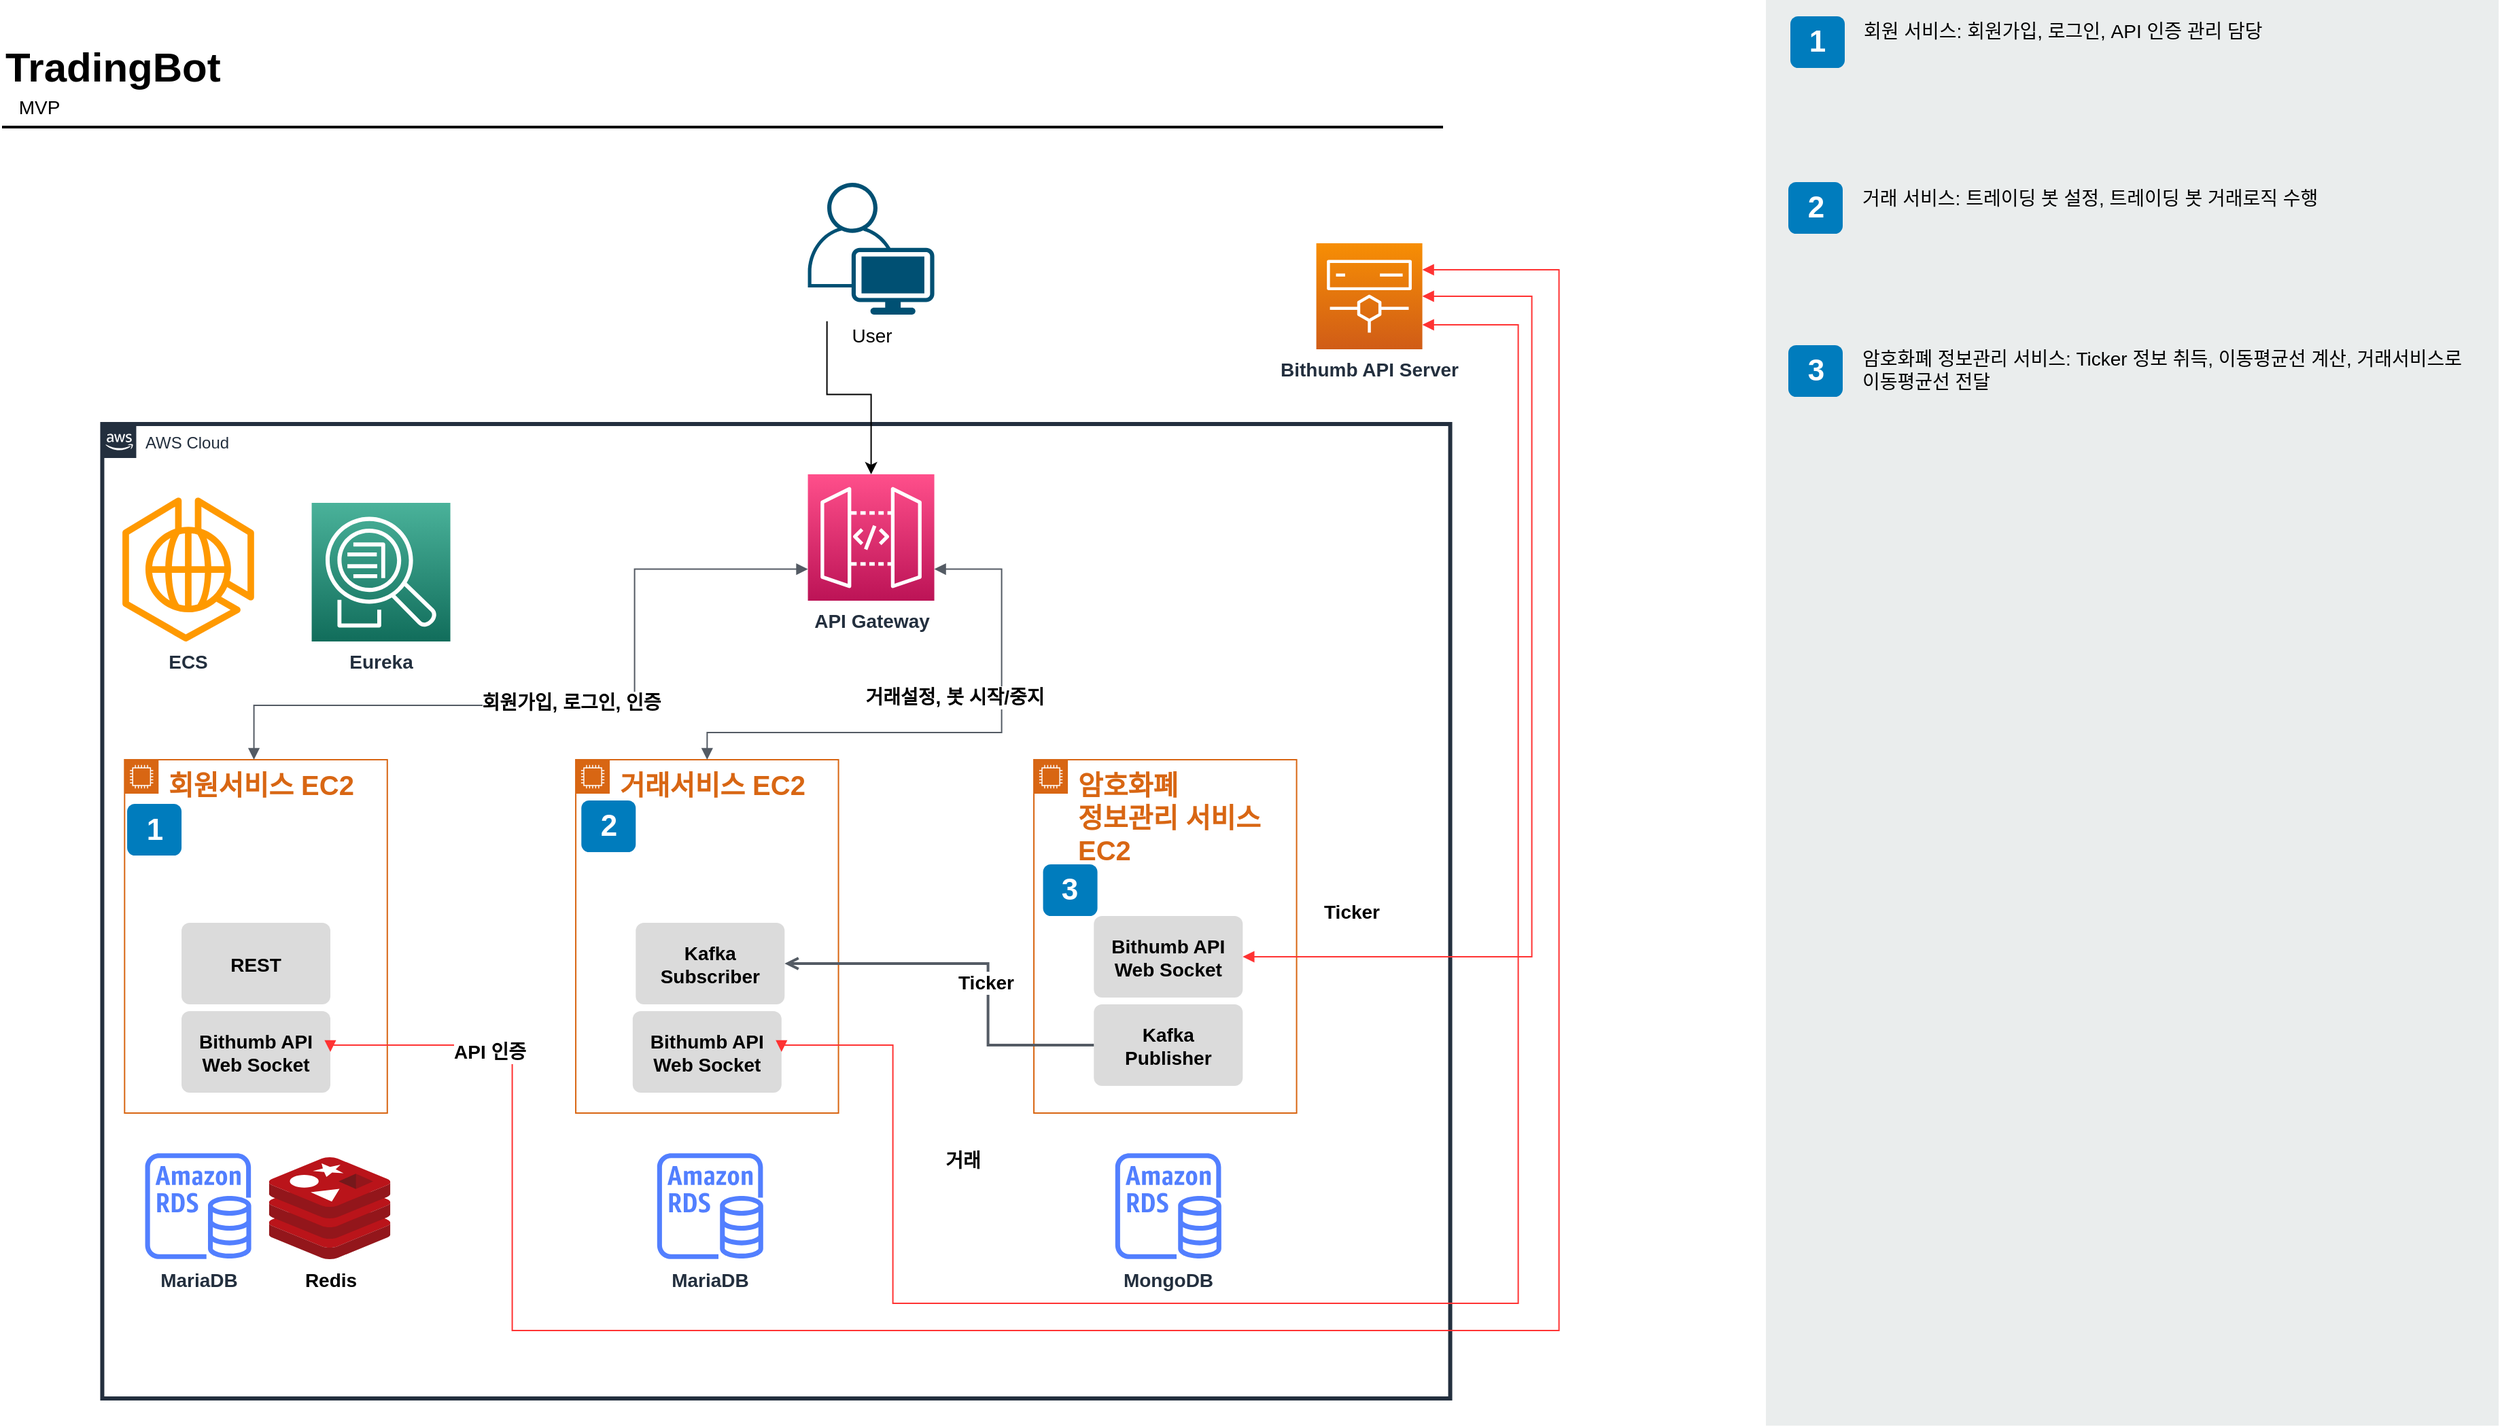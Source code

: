 <mxfile version="15.2.7" type="github">
  <diagram id="Ht1M8jgEwFfnCIfOTk4-" name="Page-1">
    <mxGraphModel dx="1730" dy="912" grid="1" gridSize="10" guides="1" tooltips="1" connect="1" arrows="1" fold="1" page="1" pageScale="1" pageWidth="1169" pageHeight="827" math="0" shadow="0">
      <root>
        <mxCell id="0" />
        <mxCell id="1" parent="0" />
        <mxCell id="lZyyrw_v1k-XXsasgZWi-5" value="&lt;font style=&quot;font-size: 20px;&quot;&gt;거래서비스 EC2&amp;nbsp;&lt;/font&gt;" style="points=[[0,0],[0.25,0],[0.5,0],[0.75,0],[1,0],[1,0.25],[1,0.5],[1,0.75],[1,1],[0.75,1],[0.5,1],[0.25,1],[0,1],[0,0.75],[0,0.5],[0,0.25]];outlineConnect=0;gradientColor=none;html=1;whiteSpace=wrap;fontSize=20;fontStyle=1;shape=mxgraph.aws4.group;grIcon=mxgraph.aws4.group_ec2_instance_contents;strokeColor=#D86613;fillColor=none;verticalAlign=top;align=left;spacingLeft=30;fontColor=#D86613;dashed=0;" vertex="1" parent="1">
          <mxGeometry x="474.53" y="610" width="193.25" height="260" as="geometry" />
        </mxCell>
        <mxCell id="lZyyrw_v1k-XXsasgZWi-48" value="AWS Cloud" style="points=[[0,0],[0.25,0],[0.5,0],[0.75,0],[1,0],[1,0.25],[1,0.5],[1,0.75],[1,1],[0.75,1],[0.5,1],[0.25,1],[0,1],[0,0.75],[0,0.5],[0,0.25]];outlineConnect=0;gradientColor=none;html=1;whiteSpace=wrap;fontSize=12;fontStyle=0;shape=mxgraph.aws4.group;grIcon=mxgraph.aws4.group_aws_cloud_alt;strokeColor=#232F3E;fillColor=none;verticalAlign=top;align=left;spacingLeft=30;fontColor=#232F3E;dashed=0;strokeWidth=3;" vertex="1" parent="1">
          <mxGeometry x="126.23" y="363" width="991.55" height="717" as="geometry" />
        </mxCell>
        <mxCell id="-QjtrjUzRDEMRZ5MF8oH-27" value="2" style="rounded=1;whiteSpace=wrap;html=1;fillColor=#007CBD;strokeColor=none;fontColor=#FFFFFF;fontStyle=1;fontSize=22;" parent="1" vertex="1">
          <mxGeometry x="478.65" y="640" width="40" height="38" as="geometry" />
        </mxCell>
        <mxCell id="-QjtrjUzRDEMRZ5MF8oH-47" value="TradingBot" style="text;html=1;resizable=0;points=[];autosize=1;align=left;verticalAlign=top;spacingTop=-4;fontSize=30;fontStyle=1" parent="1" vertex="1">
          <mxGeometry x="52.5" y="80" width="170" height="40" as="geometry" />
        </mxCell>
        <mxCell id="SCVMTBWpLvtzJIhz15lM-1" value="" style="line;strokeWidth=2;html=1;fontSize=14;" parent="1" vertex="1">
          <mxGeometry x="52.5" y="139.5" width="1060" height="10" as="geometry" />
        </mxCell>
        <mxCell id="7OVz4w7n9kzEPWy-4BBC-3" value="" style="rounded=0;whiteSpace=wrap;html=1;fillColor=#EAEDED;fontSize=22;fontColor=#FFFFFF;strokeColor=none;labelBackgroundColor=none;" parent="1" vertex="1">
          <mxGeometry x="1350" y="51" width="539" height="1049" as="geometry" />
        </mxCell>
        <mxCell id="7OVz4w7n9kzEPWy-4BBC-4" value="1" style="rounded=1;whiteSpace=wrap;html=1;fillColor=#007CBD;strokeColor=none;fontColor=#FFFFFF;fontStyle=1;fontSize=22;labelBackgroundColor=none;" parent="1" vertex="1">
          <mxGeometry x="1368" y="63" width="40" height="38" as="geometry" />
        </mxCell>
        <mxCell id="7OVz4w7n9kzEPWy-4BBC-5" value="2" style="rounded=1;whiteSpace=wrap;html=1;fillColor=#007CBD;strokeColor=none;fontColor=#FFFFFF;fontStyle=1;fontSize=22;labelBackgroundColor=none;" parent="1" vertex="1">
          <mxGeometry x="1366.5" y="185" width="40" height="38" as="geometry" />
        </mxCell>
        <mxCell id="7OVz4w7n9kzEPWy-4BBC-6" value="3" style="rounded=1;whiteSpace=wrap;html=1;fillColor=#007CBD;strokeColor=none;fontColor=#FFFFFF;fontStyle=1;fontSize=22;labelBackgroundColor=none;" parent="1" vertex="1">
          <mxGeometry x="1366.5" y="305" width="40" height="38" as="geometry" />
        </mxCell>
        <mxCell id="7OVz4w7n9kzEPWy-4BBC-13" value="&lt;span&gt;회원 서비스: 회원가입, 로그인, API 인증 관리 담당&lt;/span&gt;" style="text;html=1;align=left;verticalAlign=top;spacingTop=-4;fontSize=14;labelBackgroundColor=none;whiteSpace=wrap;" parent="1" vertex="1">
          <mxGeometry x="1419.5" y="62.5" width="449" height="118" as="geometry" />
        </mxCell>
        <mxCell id="7OVz4w7n9kzEPWy-4BBC-14" value="&lt;span&gt;거래 서비스: 트레이딩 봇 설정, 트레이딩 봇 거래로직 수행&lt;/span&gt;" style="text;html=1;align=left;verticalAlign=top;spacingTop=-4;fontSize=14;labelBackgroundColor=none;whiteSpace=wrap;" parent="1" vertex="1">
          <mxGeometry x="1418.5" y="185.5" width="450" height="115" as="geometry" />
        </mxCell>
        <mxCell id="7OVz4w7n9kzEPWy-4BBC-15" value="&lt;span&gt;암호화폐 정보관리 서비스: Ticker 정보 취득, 이동평균선 계산, 거래서비스로 이동평균선 전달&lt;/span&gt;" style="text;html=1;align=left;verticalAlign=top;spacingTop=-4;fontSize=14;labelBackgroundColor=none;whiteSpace=wrap;" parent="1" vertex="1">
          <mxGeometry x="1418.5" y="303.5" width="450" height="117" as="geometry" />
        </mxCell>
        <mxCell id="lZyyrw_v1k-XXsasgZWi-6" value="MariaDB" style="sketch=0;outlineConnect=0;fontColor=#232F3E;gradientColor=none;fillColor=#527FFF;strokeColor=none;dashed=0;verticalLabelPosition=bottom;verticalAlign=top;align=center;html=1;fontSize=14;fontStyle=1;aspect=fixed;pointerEvents=1;shape=mxgraph.aws4.rds_instance;" vertex="1" parent="1">
          <mxGeometry x="534.4" y="899.5" width="78" height="78" as="geometry" />
        </mxCell>
        <mxCell id="lZyyrw_v1k-XXsasgZWi-8" value="Bithumb API&#xa;Web Socket" style="rounded=1;arcSize=10;strokeColor=none;fillColor=#DBDBDB;gradientColor=none;fontStyle=1;fontSize=14;" vertex="1" parent="1">
          <mxGeometry x="516.4" y="795" width="109.5" height="60" as="geometry" />
        </mxCell>
        <mxCell id="lZyyrw_v1k-XXsasgZWi-13" value="Kafka&#xa;Subscriber" style="rounded=1;arcSize=10;strokeColor=none;fillColor=#DBDBDB;gradientColor=none;fontStyle=1;fontSize=14;" vertex="1" parent="1">
          <mxGeometry x="518.65" y="730" width="109.5" height="60" as="geometry" />
        </mxCell>
        <mxCell id="lZyyrw_v1k-XXsasgZWi-14" value="&lt;b&gt;&lt;font style=&quot;font-size: 14px&quot;&gt;ECS&lt;/font&gt;&lt;/b&gt;" style="sketch=0;outlineConnect=0;fontColor=#232F3E;gradientColor=none;fillColor=#FF9900;strokeColor=none;dashed=0;verticalLabelPosition=bottom;verticalAlign=top;align=center;html=1;fontSize=12;fontStyle=0;aspect=fixed;pointerEvents=1;shape=mxgraph.aws4.ecs_anywhere;" vertex="1" parent="1">
          <mxGeometry x="140.9" y="417" width="97.16" height="106" as="geometry" />
        </mxCell>
        <mxCell id="lZyyrw_v1k-XXsasgZWi-15" value="&lt;font style=&quot;font-size: 20px&quot;&gt;암호화폐&lt;br&gt;정보관리 서비스 EC2&amp;nbsp;&lt;/font&gt;" style="points=[[0,0],[0.25,0],[0.5,0],[0.75,0],[1,0],[1,0.25],[1,0.5],[1,0.75],[1,1],[0.75,1],[0.5,1],[0.25,1],[0,1],[0,0.75],[0,0.5],[0,0.25]];outlineConnect=0;gradientColor=none;html=1;whiteSpace=wrap;fontSize=20;fontStyle=1;shape=mxgraph.aws4.group;grIcon=mxgraph.aws4.group_ec2_instance_contents;strokeColor=#D86613;fillColor=none;verticalAlign=top;align=left;spacingLeft=30;fontColor=#D86613;dashed=0;" vertex="1" parent="1">
          <mxGeometry x="811.53" y="610" width="193.25" height="260" as="geometry" />
        </mxCell>
        <mxCell id="lZyyrw_v1k-XXsasgZWi-16" value="MongoDB" style="sketch=0;outlineConnect=0;fontColor=#232F3E;gradientColor=none;fillColor=#527FFF;strokeColor=none;dashed=0;verticalLabelPosition=bottom;verticalAlign=top;align=center;html=1;fontSize=14;fontStyle=1;aspect=fixed;pointerEvents=1;shape=mxgraph.aws4.rds_instance;" vertex="1" parent="1">
          <mxGeometry x="871.4" y="899.5" width="78" height="78" as="geometry" />
        </mxCell>
        <mxCell id="lZyyrw_v1k-XXsasgZWi-17" value="Bithumb API&#xa;Web Socket" style="rounded=1;arcSize=10;strokeColor=none;fillColor=#DBDBDB;gradientColor=none;fontStyle=1;fontSize=14;" vertex="1" parent="1">
          <mxGeometry x="855.65" y="725" width="109.5" height="60" as="geometry" />
        </mxCell>
        <mxCell id="lZyyrw_v1k-XXsasgZWi-18" value="Kafka&#xa;Publisher" style="rounded=1;arcSize=10;strokeColor=none;fillColor=#DBDBDB;gradientColor=none;fontStyle=1;fontSize=14;" vertex="1" parent="1">
          <mxGeometry x="855.65" y="790" width="109.5" height="60" as="geometry" />
        </mxCell>
        <mxCell id="lZyyrw_v1k-XXsasgZWi-19" value="" style="edgeStyle=orthogonalEdgeStyle;html=1;endArrow=open;elbow=vertical;startArrow=none;endFill=0;strokeColor=#545B64;rounded=0;fontSize=14;strokeWidth=2;exitX=0;exitY=0.5;exitDx=0;exitDy=0;fontStyle=0" edge="1" parent="1" source="lZyyrw_v1k-XXsasgZWi-18" target="lZyyrw_v1k-XXsasgZWi-13">
          <mxGeometry x="0.016" y="133" width="100" relative="1" as="geometry">
            <mxPoint x="711.28" y="480.0" as="sourcePoint" />
            <mxPoint x="981.28" y="480.0" as="targetPoint" />
            <mxPoint x="-1" as="offset" />
            <Array as="points">
              <mxPoint x="777.78" y="820" />
              <mxPoint x="777.78" y="760" />
            </Array>
          </mxGeometry>
        </mxCell>
        <mxCell id="lZyyrw_v1k-XXsasgZWi-25" value="Ticker" style="edgeLabel;html=1;align=center;verticalAlign=middle;resizable=0;points=[];fontSize=14;fontStyle=1" vertex="1" connectable="0" parent="lZyyrw_v1k-XXsasgZWi-19">
          <mxGeometry x="-0.133" y="2" relative="1" as="geometry">
            <mxPoint as="offset" />
          </mxGeometry>
        </mxCell>
        <mxCell id="lZyyrw_v1k-XXsasgZWi-21" value="Bithumb API Server" style="sketch=0;points=[[0,0,0],[0.25,0,0],[0.5,0,0],[0.75,0,0],[1,0,0],[0,1,0],[0.25,1,0],[0.5,1,0],[0.75,1,0],[1,1,0],[0,0.25,0],[0,0.5,0],[0,0.75,0],[1,0.25,0],[1,0.5,0],[1,0.75,0]];outlineConnect=0;fontColor=#232F3E;gradientColor=#F78E04;gradientDirection=north;fillColor=#D05C17;strokeColor=#ffffff;dashed=0;verticalLabelPosition=bottom;verticalAlign=top;align=center;html=1;fontSize=14;fontStyle=1;aspect=fixed;shape=mxgraph.aws4.resourceIcon;resIcon=mxgraph.aws4.elemental;" vertex="1" parent="1">
          <mxGeometry x="1019.28" y="230" width="78" height="78" as="geometry" />
        </mxCell>
        <mxCell id="lZyyrw_v1k-XXsasgZWi-23" value="" style="edgeStyle=orthogonalEdgeStyle;html=1;endArrow=block;elbow=vertical;startArrow=block;startFill=1;endFill=1;strokeColor=#FF3333;rounded=0;fontSize=14;entryX=1;entryY=0.5;entryDx=0;entryDy=0;entryPerimeter=0;exitX=1;exitY=0.5;exitDx=0;exitDy=0;" edge="1" parent="1" source="lZyyrw_v1k-XXsasgZWi-17" target="lZyyrw_v1k-XXsasgZWi-21">
          <mxGeometry width="100" relative="1" as="geometry">
            <mxPoint x="1067.78" y="610" as="sourcePoint" />
            <mxPoint x="1167.78" y="610" as="targetPoint" />
            <Array as="points">
              <mxPoint x="1177.78" y="755" />
              <mxPoint x="1177.78" y="269" />
            </Array>
          </mxGeometry>
        </mxCell>
        <mxCell id="lZyyrw_v1k-XXsasgZWi-29" value="Ticker" style="edgeLabel;html=1;align=center;verticalAlign=middle;resizable=0;points=[];fontSize=14;fontStyle=1" vertex="1" connectable="0" parent="lZyyrw_v1k-XXsasgZWi-23">
          <mxGeometry x="-0.057" y="4" relative="1" as="geometry">
            <mxPoint x="-129" y="122" as="offset" />
          </mxGeometry>
        </mxCell>
        <mxCell id="lZyyrw_v1k-XXsasgZWi-24" value="" style="edgeStyle=orthogonalEdgeStyle;html=1;endArrow=block;elbow=vertical;startArrow=block;startFill=1;endFill=1;strokeColor=#FF3333;rounded=0;fontSize=14;exitX=1;exitY=0.5;exitDx=0;exitDy=0;" edge="1" parent="1" source="lZyyrw_v1k-XXsasgZWi-8" target="lZyyrw_v1k-XXsasgZWi-21">
          <mxGeometry width="100" relative="1" as="geometry">
            <mxPoint x="972.9" y="732" as="sourcePoint" />
            <mxPoint x="1147.78" y="290" as="targetPoint" />
            <Array as="points">
              <mxPoint x="625.78" y="820" />
              <mxPoint x="707.78" y="820" />
              <mxPoint x="707.78" y="1010" />
              <mxPoint x="1167.78" y="1010" />
              <mxPoint x="1167.78" y="290" />
            </Array>
          </mxGeometry>
        </mxCell>
        <mxCell id="lZyyrw_v1k-XXsasgZWi-30" value="거래" style="edgeLabel;html=1;align=center;verticalAlign=middle;resizable=0;points=[];fontSize=14;fontStyle=1" vertex="1" connectable="0" parent="lZyyrw_v1k-XXsasgZWi-24">
          <mxGeometry x="-0.005" y="2" relative="1" as="geometry">
            <mxPoint x="-407" y="-82" as="offset" />
          </mxGeometry>
        </mxCell>
        <mxCell id="lZyyrw_v1k-XXsasgZWi-31" value="&lt;font style=&quot;font-size: 20px&quot;&gt;회원서비스 EC2&amp;nbsp;&lt;/font&gt;" style="points=[[0,0],[0.25,0],[0.5,0],[0.75,0],[1,0],[1,0.25],[1,0.5],[1,0.75],[1,1],[0.75,1],[0.5,1],[0.25,1],[0,1],[0,0.75],[0,0.5],[0,0.25]];outlineConnect=0;gradientColor=none;html=1;whiteSpace=wrap;fontSize=20;fontStyle=1;shape=mxgraph.aws4.group;grIcon=mxgraph.aws4.group_ec2_instance_contents;strokeColor=#D86613;fillColor=none;verticalAlign=top;align=left;spacingLeft=30;fontColor=#D86613;dashed=0;" vertex="1" parent="1">
          <mxGeometry x="142.65" y="610" width="193.25" height="260" as="geometry" />
        </mxCell>
        <mxCell id="lZyyrw_v1k-XXsasgZWi-32" value="MariaDB" style="sketch=0;outlineConnect=0;fontColor=#232F3E;gradientColor=none;fillColor=#527FFF;strokeColor=none;dashed=0;verticalLabelPosition=bottom;verticalAlign=top;align=center;html=1;fontSize=14;fontStyle=1;aspect=fixed;pointerEvents=1;shape=mxgraph.aws4.rds_instance;" vertex="1" parent="1">
          <mxGeometry x="157.78" y="899.5" width="78" height="78" as="geometry" />
        </mxCell>
        <mxCell id="lZyyrw_v1k-XXsasgZWi-33" value="Bithumb API&#xa;Web Socket" style="rounded=1;arcSize=10;strokeColor=none;fillColor=#DBDBDB;gradientColor=none;fontStyle=1;fontSize=14;" vertex="1" parent="1">
          <mxGeometry x="184.53" y="795" width="109.5" height="60" as="geometry" />
        </mxCell>
        <mxCell id="lZyyrw_v1k-XXsasgZWi-35" value="Redis" style="sketch=0;aspect=fixed;html=1;points=[];align=center;image;fontSize=14;image=img/lib/mscae/Cache_Redis_Product.svg;fontStyle=1" vertex="1" parent="1">
          <mxGeometry x="248.86" y="902.5" width="89.29" height="75" as="geometry" />
        </mxCell>
        <mxCell id="lZyyrw_v1k-XXsasgZWi-41" value="" style="edgeStyle=orthogonalEdgeStyle;html=1;endArrow=block;elbow=vertical;startArrow=block;startFill=1;endFill=1;strokeColor=#FF3333;rounded=0;fontSize=14;entryX=1;entryY=0.25;entryDx=0;entryDy=0;entryPerimeter=0;exitX=1;exitY=0.5;exitDx=0;exitDy=0;" edge="1" parent="1" source="lZyyrw_v1k-XXsasgZWi-33" target="lZyyrw_v1k-XXsasgZWi-21">
          <mxGeometry width="100" relative="1" as="geometry">
            <mxPoint x="304.28" y="777" as="sourcePoint" />
            <mxPoint x="732.66" y="564" as="targetPoint" />
            <Array as="points">
              <mxPoint x="427.78" y="820" />
              <mxPoint x="427.78" y="1030" />
              <mxPoint x="1197.78" y="1030" />
              <mxPoint x="1197.78" y="250" />
            </Array>
          </mxGeometry>
        </mxCell>
        <mxCell id="lZyyrw_v1k-XXsasgZWi-42" value="API 인증" style="edgeLabel;html=1;align=center;verticalAlign=middle;resizable=0;points=[];fontSize=14;fontStyle=1" vertex="1" connectable="0" parent="lZyyrw_v1k-XXsasgZWi-41">
          <mxGeometry x="-0.005" y="2" relative="1" as="geometry">
            <mxPoint x="-663" y="-203" as="offset" />
          </mxGeometry>
        </mxCell>
        <mxCell id="lZyyrw_v1k-XXsasgZWi-45" value="REST" style="rounded=1;arcSize=10;strokeColor=none;fillColor=#DBDBDB;gradientColor=none;fontStyle=1;fontSize=14;" vertex="1" parent="1">
          <mxGeometry x="184.53" y="730" width="109.5" height="60" as="geometry" />
        </mxCell>
        <mxCell id="lZyyrw_v1k-XXsasgZWi-46" value="&lt;font style=&quot;font-size: 14px&quot;&gt;&lt;b&gt;Eureka&lt;/b&gt;&lt;/font&gt;" style="sketch=0;points=[[0,0,0],[0.25,0,0],[0.5,0,0],[0.75,0,0],[1,0,0],[0,1,0],[0.25,1,0],[0.5,1,0],[0.75,1,0],[1,1,0],[0,0.25,0],[0,0.5,0],[0,0.75,0],[1,0.25,0],[1,0.5,0],[1,0.75,0]];outlineConnect=0;fontColor=#232F3E;gradientColor=#4AB29A;gradientDirection=north;fillColor=#116D5B;strokeColor=#ffffff;dashed=0;verticalLabelPosition=bottom;verticalAlign=top;align=center;html=1;fontSize=12;fontStyle=0;aspect=fixed;shape=mxgraph.aws4.resourceIcon;resIcon=mxgraph.aws4.application_discovery_service;" vertex="1" parent="1">
          <mxGeometry x="280.28" y="421" width="102" height="102" as="geometry" />
        </mxCell>
        <mxCell id="lZyyrw_v1k-XXsasgZWi-49" value="API Gateway" style="sketch=0;points=[[0,0,0],[0.25,0,0],[0.5,0,0],[0.75,0,0],[1,0,0],[0,1,0],[0.25,1,0],[0.5,1,0],[0.75,1,0],[1,1,0],[0,0.25,0],[0,0.5,0],[0,0.75,0],[1,0.25,0],[1,0.5,0],[1,0.75,0]];outlineConnect=0;fontColor=#232F3E;gradientColor=#FF4F8B;gradientDirection=north;fillColor=#BC1356;strokeColor=#ffffff;dashed=0;verticalLabelPosition=bottom;verticalAlign=top;align=center;html=1;fontSize=14;fontStyle=1;aspect=fixed;shape=mxgraph.aws4.resourceIcon;resIcon=mxgraph.aws4.api_gateway;" vertex="1" parent="1">
          <mxGeometry x="645.28" y="400" width="93" height="93" as="geometry" />
        </mxCell>
        <mxCell id="lZyyrw_v1k-XXsasgZWi-51" value="" style="edgeStyle=orthogonalEdgeStyle;html=1;endArrow=block;elbow=vertical;startArrow=block;startFill=1;endFill=1;strokeColor=#545B64;rounded=0;fontSize=14;entryX=0;entryY=0.75;entryDx=0;entryDy=0;entryPerimeter=0;" edge="1" parent="1" target="lZyyrw_v1k-XXsasgZWi-49">
          <mxGeometry width="100" relative="1" as="geometry">
            <mxPoint x="237.78" y="610" as="sourcePoint" />
            <mxPoint x="597.41" y="560" as="targetPoint" />
            <Array as="points">
              <mxPoint x="237.78" y="570" />
              <mxPoint x="517.78" y="570" />
              <mxPoint x="517.78" y="470" />
            </Array>
          </mxGeometry>
        </mxCell>
        <mxCell id="lZyyrw_v1k-XXsasgZWi-52" value="회원가입, 로그인, 인증" style="edgeLabel;html=1;align=center;verticalAlign=middle;resizable=0;points=[];fontSize=14;fontStyle=1" vertex="1" connectable="0" parent="lZyyrw_v1k-XXsasgZWi-51">
          <mxGeometry x="-0.005" y="2" relative="1" as="geometry">
            <mxPoint as="offset" />
          </mxGeometry>
        </mxCell>
        <mxCell id="lZyyrw_v1k-XXsasgZWi-53" value="" style="edgeStyle=orthogonalEdgeStyle;html=1;endArrow=block;elbow=vertical;startArrow=block;startFill=1;endFill=1;strokeColor=#545B64;rounded=0;fontSize=14;entryX=1;entryY=0.75;entryDx=0;entryDy=0;entryPerimeter=0;exitX=0.5;exitY=0;exitDx=0;exitDy=0;" edge="1" parent="1" source="lZyyrw_v1k-XXsasgZWi-5" target="lZyyrw_v1k-XXsasgZWi-49">
          <mxGeometry width="100" relative="1" as="geometry">
            <mxPoint x="247.78" y="620" as="sourcePoint" />
            <mxPoint x="558.28" y="505.25" as="targetPoint" />
            <Array as="points">
              <mxPoint x="570.78" y="590" />
              <mxPoint x="787.78" y="590" />
              <mxPoint x="787.78" y="470" />
            </Array>
          </mxGeometry>
        </mxCell>
        <mxCell id="lZyyrw_v1k-XXsasgZWi-54" value="거래설정, 봇 시작/중지" style="edgeLabel;html=1;align=center;verticalAlign=middle;resizable=0;points=[];fontSize=14;fontStyle=1" vertex="1" connectable="0" parent="lZyyrw_v1k-XXsasgZWi-53">
          <mxGeometry x="-0.005" y="2" relative="1" as="geometry">
            <mxPoint y="-24" as="offset" />
          </mxGeometry>
        </mxCell>
        <mxCell id="lZyyrw_v1k-XXsasgZWi-61" value="1" style="rounded=1;whiteSpace=wrap;html=1;fillColor=#007CBD;strokeColor=none;fontColor=#FFFFFF;fontStyle=1;fontSize=22;" vertex="1" parent="1">
          <mxGeometry x="144.53" y="642.5" width="40" height="38" as="geometry" />
        </mxCell>
        <mxCell id="lZyyrw_v1k-XXsasgZWi-62" value="3" style="rounded=1;whiteSpace=wrap;html=1;fillColor=#007CBD;strokeColor=none;fontColor=#FFFFFF;fontStyle=1;fontSize=22;" vertex="1" parent="1">
          <mxGeometry x="818.28" y="687" width="40" height="38" as="geometry" />
        </mxCell>
        <mxCell id="lZyyrw_v1k-XXsasgZWi-67" style="edgeStyle=orthogonalEdgeStyle;rounded=0;orthogonalLoop=1;jettySize=auto;html=1;fontSize=14;strokeColor=#000000;strokeWidth=1;exitX=0.151;exitY=1.05;exitDx=0;exitDy=0;exitPerimeter=0;" edge="1" parent="1" source="lZyyrw_v1k-XXsasgZWi-66" target="lZyyrw_v1k-XXsasgZWi-49">
          <mxGeometry relative="1" as="geometry" />
        </mxCell>
        <mxCell id="lZyyrw_v1k-XXsasgZWi-66" value="User" style="points=[[0.35,0,0],[0.98,0.51,0],[1,0.71,0],[0.67,1,0],[0,0.795,0],[0,0.65,0]];verticalLabelPosition=bottom;sketch=0;html=1;verticalAlign=top;aspect=fixed;align=center;pointerEvents=1;shape=mxgraph.cisco19.user;fillColor=#005073;strokeColor=none;fontSize=14;" vertex="1" parent="1">
          <mxGeometry x="645.28" y="185.5" width="93" height="97" as="geometry" />
        </mxCell>
        <mxCell id="lZyyrw_v1k-XXsasgZWi-68" value="MVP" style="text;html=1;strokeColor=none;fillColor=none;align=center;verticalAlign=middle;whiteSpace=wrap;rounded=0;fontSize=14;" vertex="1" parent="1">
          <mxGeometry x="60" y="119.5" width="40" height="20" as="geometry" />
        </mxCell>
      </root>
    </mxGraphModel>
  </diagram>
</mxfile>
